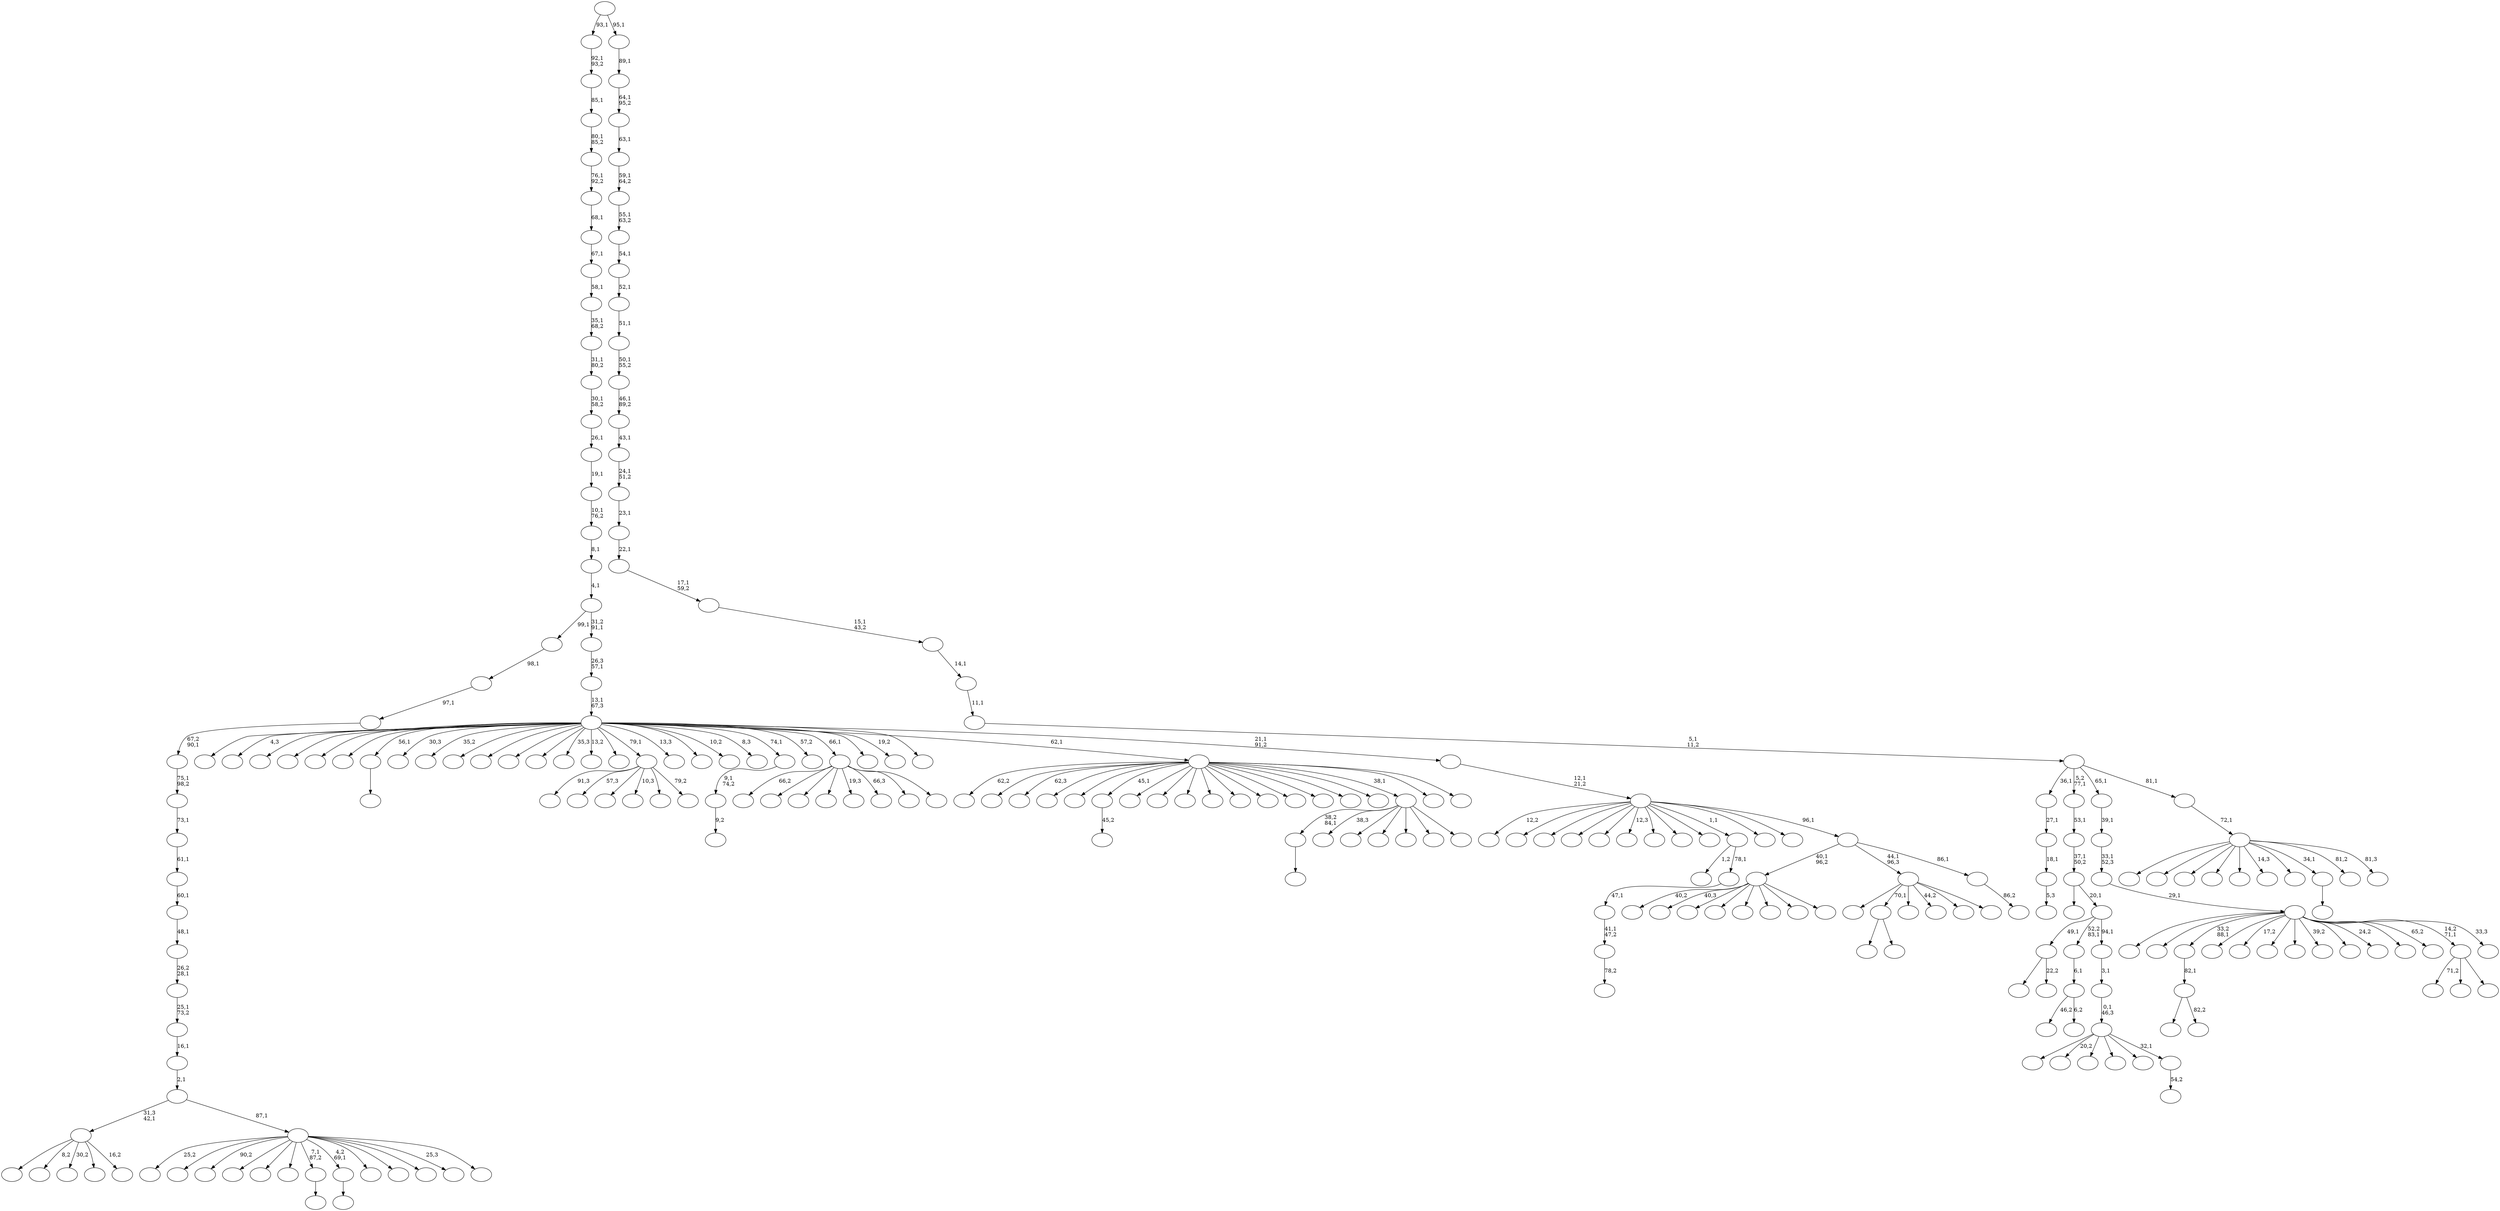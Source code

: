 digraph T {
	250 [label=""]
	249 [label=""]
	248 [label=""]
	247 [label=""]
	246 [label=""]
	245 [label=""]
	244 [label=""]
	243 [label=""]
	242 [label=""]
	241 [label=""]
	240 [label=""]
	239 [label=""]
	238 [label=""]
	237 [label=""]
	236 [label=""]
	235 [label=""]
	234 [label=""]
	233 [label=""]
	232 [label=""]
	231 [label=""]
	230 [label=""]
	229 [label=""]
	228 [label=""]
	227 [label=""]
	226 [label=""]
	225 [label=""]
	224 [label=""]
	223 [label=""]
	222 [label=""]
	221 [label=""]
	220 [label=""]
	219 [label=""]
	218 [label=""]
	217 [label=""]
	216 [label=""]
	215 [label=""]
	214 [label=""]
	213 [label=""]
	212 [label=""]
	211 [label=""]
	210 [label=""]
	209 [label=""]
	208 [label=""]
	207 [label=""]
	206 [label=""]
	205 [label=""]
	204 [label=""]
	203 [label=""]
	202 [label=""]
	201 [label=""]
	200 [label=""]
	199 [label=""]
	198 [label=""]
	197 [label=""]
	196 [label=""]
	195 [label=""]
	194 [label=""]
	193 [label=""]
	192 [label=""]
	191 [label=""]
	190 [label=""]
	189 [label=""]
	188 [label=""]
	187 [label=""]
	186 [label=""]
	185 [label=""]
	184 [label=""]
	183 [label=""]
	182 [label=""]
	181 [label=""]
	180 [label=""]
	179 [label=""]
	178 [label=""]
	177 [label=""]
	176 [label=""]
	175 [label=""]
	174 [label=""]
	173 [label=""]
	172 [label=""]
	171 [label=""]
	170 [label=""]
	169 [label=""]
	168 [label=""]
	167 [label=""]
	166 [label=""]
	165 [label=""]
	164 [label=""]
	163 [label=""]
	162 [label=""]
	161 [label=""]
	160 [label=""]
	159 [label=""]
	158 [label=""]
	157 [label=""]
	156 [label=""]
	155 [label=""]
	154 [label=""]
	153 [label=""]
	152 [label=""]
	151 [label=""]
	150 [label=""]
	149 [label=""]
	148 [label=""]
	147 [label=""]
	146 [label=""]
	145 [label=""]
	144 [label=""]
	143 [label=""]
	142 [label=""]
	141 [label=""]
	140 [label=""]
	139 [label=""]
	138 [label=""]
	137 [label=""]
	136 [label=""]
	135 [label=""]
	134 [label=""]
	133 [label=""]
	132 [label=""]
	131 [label=""]
	130 [label=""]
	129 [label=""]
	128 [label=""]
	127 [label=""]
	126 [label=""]
	125 [label=""]
	124 [label=""]
	123 [label=""]
	122 [label=""]
	121 [label=""]
	120 [label=""]
	119 [label=""]
	118 [label=""]
	117 [label=""]
	116 [label=""]
	115 [label=""]
	114 [label=""]
	113 [label=""]
	112 [label=""]
	111 [label=""]
	110 [label=""]
	109 [label=""]
	108 [label=""]
	107 [label=""]
	106 [label=""]
	105 [label=""]
	104 [label=""]
	103 [label=""]
	102 [label=""]
	101 [label=""]
	100 [label=""]
	99 [label=""]
	98 [label=""]
	97 [label=""]
	96 [label=""]
	95 [label=""]
	94 [label=""]
	93 [label=""]
	92 [label=""]
	91 [label=""]
	90 [label=""]
	89 [label=""]
	88 [label=""]
	87 [label=""]
	86 [label=""]
	85 [label=""]
	84 [label=""]
	83 [label=""]
	82 [label=""]
	81 [label=""]
	80 [label=""]
	79 [label=""]
	78 [label=""]
	77 [label=""]
	76 [label=""]
	75 [label=""]
	74 [label=""]
	73 [label=""]
	72 [label=""]
	71 [label=""]
	70 [label=""]
	69 [label=""]
	68 [label=""]
	67 [label=""]
	66 [label=""]
	65 [label=""]
	64 [label=""]
	63 [label=""]
	62 [label=""]
	61 [label=""]
	60 [label=""]
	59 [label=""]
	58 [label=""]
	57 [label=""]
	56 [label=""]
	55 [label=""]
	54 [label=""]
	53 [label=""]
	52 [label=""]
	51 [label=""]
	50 [label=""]
	49 [label=""]
	48 [label=""]
	47 [label=""]
	46 [label=""]
	45 [label=""]
	44 [label=""]
	43 [label=""]
	42 [label=""]
	41 [label=""]
	40 [label=""]
	39 [label=""]
	38 [label=""]
	37 [label=""]
	36 [label=""]
	35 [label=""]
	34 [label=""]
	33 [label=""]
	32 [label=""]
	31 [label=""]
	30 [label=""]
	29 [label=""]
	28 [label=""]
	27 [label=""]
	26 [label=""]
	25 [label=""]
	24 [label=""]
	23 [label=""]
	22 [label=""]
	21 [label=""]
	20 [label=""]
	19 [label=""]
	18 [label=""]
	17 [label=""]
	16 [label=""]
	15 [label=""]
	14 [label=""]
	13 [label=""]
	12 [label=""]
	11 [label=""]
	10 [label=""]
	9 [label=""]
	8 [label=""]
	7 [label=""]
	6 [label=""]
	5 [label=""]
	4 [label=""]
	3 [label=""]
	2 [label=""]
	1 [label=""]
	0 [label=""]
	236 -> 237 [label="5,3"]
	235 -> 236 [label="18,1"]
	234 -> 235 [label="27,1"]
	232 -> 239 [label=""]
	232 -> 233 [label="82,2"]
	231 -> 232 [label="82,1"]
	229 -> 230 [label=""]
	203 -> 204 [label=""]
	199 -> 200 [label="45,2"]
	174 -> 247 [label=""]
	174 -> 226 [label="8,2"]
	174 -> 223 [label="30,2"]
	174 -> 188 [label=""]
	174 -> 175 [label="16,2"]
	166 -> 240 [label=""]
	166 -> 167 [label="22,2"]
	156 -> 245 [label="46,2"]
	156 -> 157 [label="6,2"]
	155 -> 156 [label="6,1"]
	151 -> 215 [label="91,3"]
	151 -> 212 [label="57,3"]
	151 -> 208 [label=""]
	151 -> 186 [label="10,3"]
	151 -> 162 [label=""]
	151 -> 152 [label="79,2"]
	149 -> 150 [label=""]
	145 -> 146 [label=""]
	135 -> 207 [label=""]
	135 -> 136 [label=""]
	117 -> 132 [label="71,2"]
	117 -> 122 [label=""]
	117 -> 118 [label=""]
	115 -> 116 [label="78,2"]
	114 -> 115 [label="41,1\n47,2"]
	113 -> 114 [label="47,1"]
	112 -> 198 [label="1,2"]
	112 -> 113 [label="78,1"]
	109 -> 110 [label="9,2"]
	108 -> 109 [label="9,1\n74,2"]
	101 -> 228 [label="40,2"]
	101 -> 173 [label="40,3"]
	101 -> 170 [label=""]
	101 -> 168 [label=""]
	101 -> 164 [label=""]
	101 -> 148 [label=""]
	101 -> 126 [label=""]
	101 -> 102 [label=""]
	96 -> 206 [label="66,2"]
	96 -> 147 [label=""]
	96 -> 143 [label=""]
	96 -> 140 [label=""]
	96 -> 138 [label="19,3"]
	96 -> 120 [label="66,3"]
	96 -> 100 [label=""]
	96 -> 97 [label=""]
	93 -> 94 [label=""]
	86 -> 87 [label="54,2"]
	85 -> 184 [label=""]
	85 -> 172 [label="20,2"]
	85 -> 165 [label=""]
	85 -> 123 [label=""]
	85 -> 111 [label=""]
	85 -> 86 [label="32,1"]
	84 -> 85 [label="0,1\n46,3"]
	83 -> 84 [label="3,1"]
	82 -> 166 [label="49,1"]
	82 -> 155 [label="52,2\n83,1"]
	82 -> 83 [label="94,1"]
	81 -> 249 [label=""]
	81 -> 82 [label="20,1"]
	80 -> 81 [label="37,1\n50,2"]
	79 -> 80 [label="53,1"]
	74 -> 246 [label=""]
	74 -> 243 [label=""]
	74 -> 231 [label="33,2\n88,1"]
	74 -> 220 [label=""]
	74 -> 202 [label="17,2"]
	74 -> 192 [label=""]
	74 -> 181 [label=""]
	74 -> 180 [label="39,2"]
	74 -> 159 [label=""]
	74 -> 139 [label="24,2"]
	74 -> 130 [label=""]
	74 -> 125 [label="65,2"]
	74 -> 117 [label="14,2\n71,1"]
	74 -> 75 [label="33,3"]
	73 -> 74 [label="29,1"]
	72 -> 73 [label="33,1\n52,3"]
	71 -> 72 [label="39,1"]
	69 -> 225 [label=""]
	69 -> 135 [label="70,1"]
	69 -> 124 [label=""]
	69 -> 104 [label="44,2"]
	69 -> 76 [label=""]
	69 -> 70 [label=""]
	67 -> 229 [label="38,2\n84,1"]
	67 -> 219 [label="38,3"]
	67 -> 179 [label=""]
	67 -> 161 [label=""]
	67 -> 103 [label=""]
	67 -> 95 [label=""]
	67 -> 68 [label=""]
	64 -> 248 [label="25,2"]
	64 -> 211 [label=""]
	64 -> 197 [label="90,2"]
	64 -> 190 [label=""]
	64 -> 182 [label=""]
	64 -> 169 [label=""]
	64 -> 149 [label="7,1\n87,2"]
	64 -> 145 [label="4,2\n69,1"]
	64 -> 137 [label=""]
	64 -> 105 [label=""]
	64 -> 98 [label=""]
	64 -> 88 [label="25,3"]
	64 -> 65 [label=""]
	63 -> 174 [label="31,3\n42,1"]
	63 -> 64 [label="87,1"]
	62 -> 63 [label="2,1"]
	61 -> 62 [label="16,1"]
	60 -> 61 [label="25,1\n73,2"]
	59 -> 60 [label="26,2\n28,1"]
	58 -> 59 [label="48,1"]
	57 -> 58 [label="60,1"]
	56 -> 57 [label="61,1"]
	55 -> 56 [label="73,1"]
	54 -> 55 [label="75,1\n98,2"]
	53 -> 54 [label="67,2\n90,1"]
	52 -> 53 [label="97,1"]
	51 -> 52 [label="98,1"]
	48 -> 250 [label="62,2"]
	48 -> 244 [label=""]
	48 -> 227 [label="62,3"]
	48 -> 222 [label=""]
	48 -> 221 [label=""]
	48 -> 199 [label="45,1"]
	48 -> 191 [label=""]
	48 -> 187 [label=""]
	48 -> 177 [label=""]
	48 -> 160 [label=""]
	48 -> 142 [label=""]
	48 -> 131 [label=""]
	48 -> 121 [label=""]
	48 -> 106 [label=""]
	48 -> 91 [label=""]
	48 -> 78 [label=""]
	48 -> 67 [label="38,1"]
	48 -> 50 [label=""]
	48 -> 49 [label=""]
	46 -> 47 [label="86,2"]
	45 -> 101 [label="40,1\n96,2"]
	45 -> 69 [label="44,1\n96,3"]
	45 -> 46 [label="86,1"]
	44 -> 241 [label="12,2"]
	44 -> 224 [label=""]
	44 -> 217 [label=""]
	44 -> 213 [label=""]
	44 -> 195 [label=""]
	44 -> 193 [label="12,3"]
	44 -> 183 [label=""]
	44 -> 154 [label=""]
	44 -> 134 [label=""]
	44 -> 112 [label="1,1"]
	44 -> 99 [label=""]
	44 -> 89 [label=""]
	44 -> 45 [label="96,1"]
	43 -> 44 [label="12,1\n21,2"]
	42 -> 218 [label=""]
	42 -> 216 [label="4,3"]
	42 -> 214 [label=""]
	42 -> 210 [label=""]
	42 -> 209 [label=""]
	42 -> 205 [label=""]
	42 -> 203 [label="56,1"]
	42 -> 196 [label="30,3"]
	42 -> 194 [label="35,2"]
	42 -> 189 [label=""]
	42 -> 178 [label=""]
	42 -> 176 [label=""]
	42 -> 171 [label=""]
	42 -> 163 [label="35,3"]
	42 -> 158 [label="13,2"]
	42 -> 153 [label=""]
	42 -> 151 [label="79,1"]
	42 -> 133 [label="13,3"]
	42 -> 128 [label=""]
	42 -> 127 [label="10,2"]
	42 -> 119 [label="8,3"]
	42 -> 108 [label="74,1"]
	42 -> 107 [label="57,2"]
	42 -> 96 [label="66,1"]
	42 -> 90 [label=""]
	42 -> 77 [label="19,2"]
	42 -> 66 [label=""]
	42 -> 48 [label="62,1"]
	42 -> 43 [label="21,1\n91,2"]
	41 -> 42 [label="13,1\n67,3"]
	40 -> 41 [label="26,3\n57,1"]
	39 -> 51 [label="99,1"]
	39 -> 40 [label="31,2\n91,1"]
	38 -> 39 [label="4,1"]
	37 -> 38 [label="8,1"]
	36 -> 37 [label="10,1\n76,2"]
	35 -> 36 [label="19,1"]
	34 -> 35 [label="26,1"]
	33 -> 34 [label="30,1\n58,2"]
	32 -> 33 [label="31,1\n80,2"]
	31 -> 32 [label="35,1\n68,2"]
	30 -> 31 [label="58,1"]
	29 -> 30 [label="67,1"]
	28 -> 29 [label="68,1"]
	27 -> 28 [label="76,1\n92,2"]
	26 -> 27 [label="80,1\n85,2"]
	25 -> 26 [label="85,1"]
	24 -> 25 [label="92,1\n93,2"]
	22 -> 242 [label=""]
	22 -> 238 [label=""]
	22 -> 201 [label=""]
	22 -> 185 [label=""]
	22 -> 144 [label=""]
	22 -> 141 [label="14,3"]
	22 -> 129 [label=""]
	22 -> 93 [label="34,1"]
	22 -> 92 [label="81,2"]
	22 -> 23 [label="81,3"]
	21 -> 22 [label="72,1"]
	20 -> 234 [label="36,1"]
	20 -> 79 [label="5,2\n77,1"]
	20 -> 71 [label="65,1"]
	20 -> 21 [label="81,1"]
	19 -> 20 [label="5,1\n11,2"]
	18 -> 19 [label="11,1"]
	17 -> 18 [label="14,1"]
	16 -> 17 [label="15,1\n43,2"]
	15 -> 16 [label="17,1\n59,2"]
	14 -> 15 [label="22,1"]
	13 -> 14 [label="23,1"]
	12 -> 13 [label="24,1\n51,2"]
	11 -> 12 [label="43,1"]
	10 -> 11 [label="46,1\n89,2"]
	9 -> 10 [label="50,1\n55,2"]
	8 -> 9 [label="51,1"]
	7 -> 8 [label="52,1"]
	6 -> 7 [label="54,1"]
	5 -> 6 [label="55,1\n63,2"]
	4 -> 5 [label="59,1\n64,2"]
	3 -> 4 [label="63,1"]
	2 -> 3 [label="64,1\n95,2"]
	1 -> 2 [label="89,1"]
	0 -> 24 [label="93,1"]
	0 -> 1 [label="95,1"]
}
